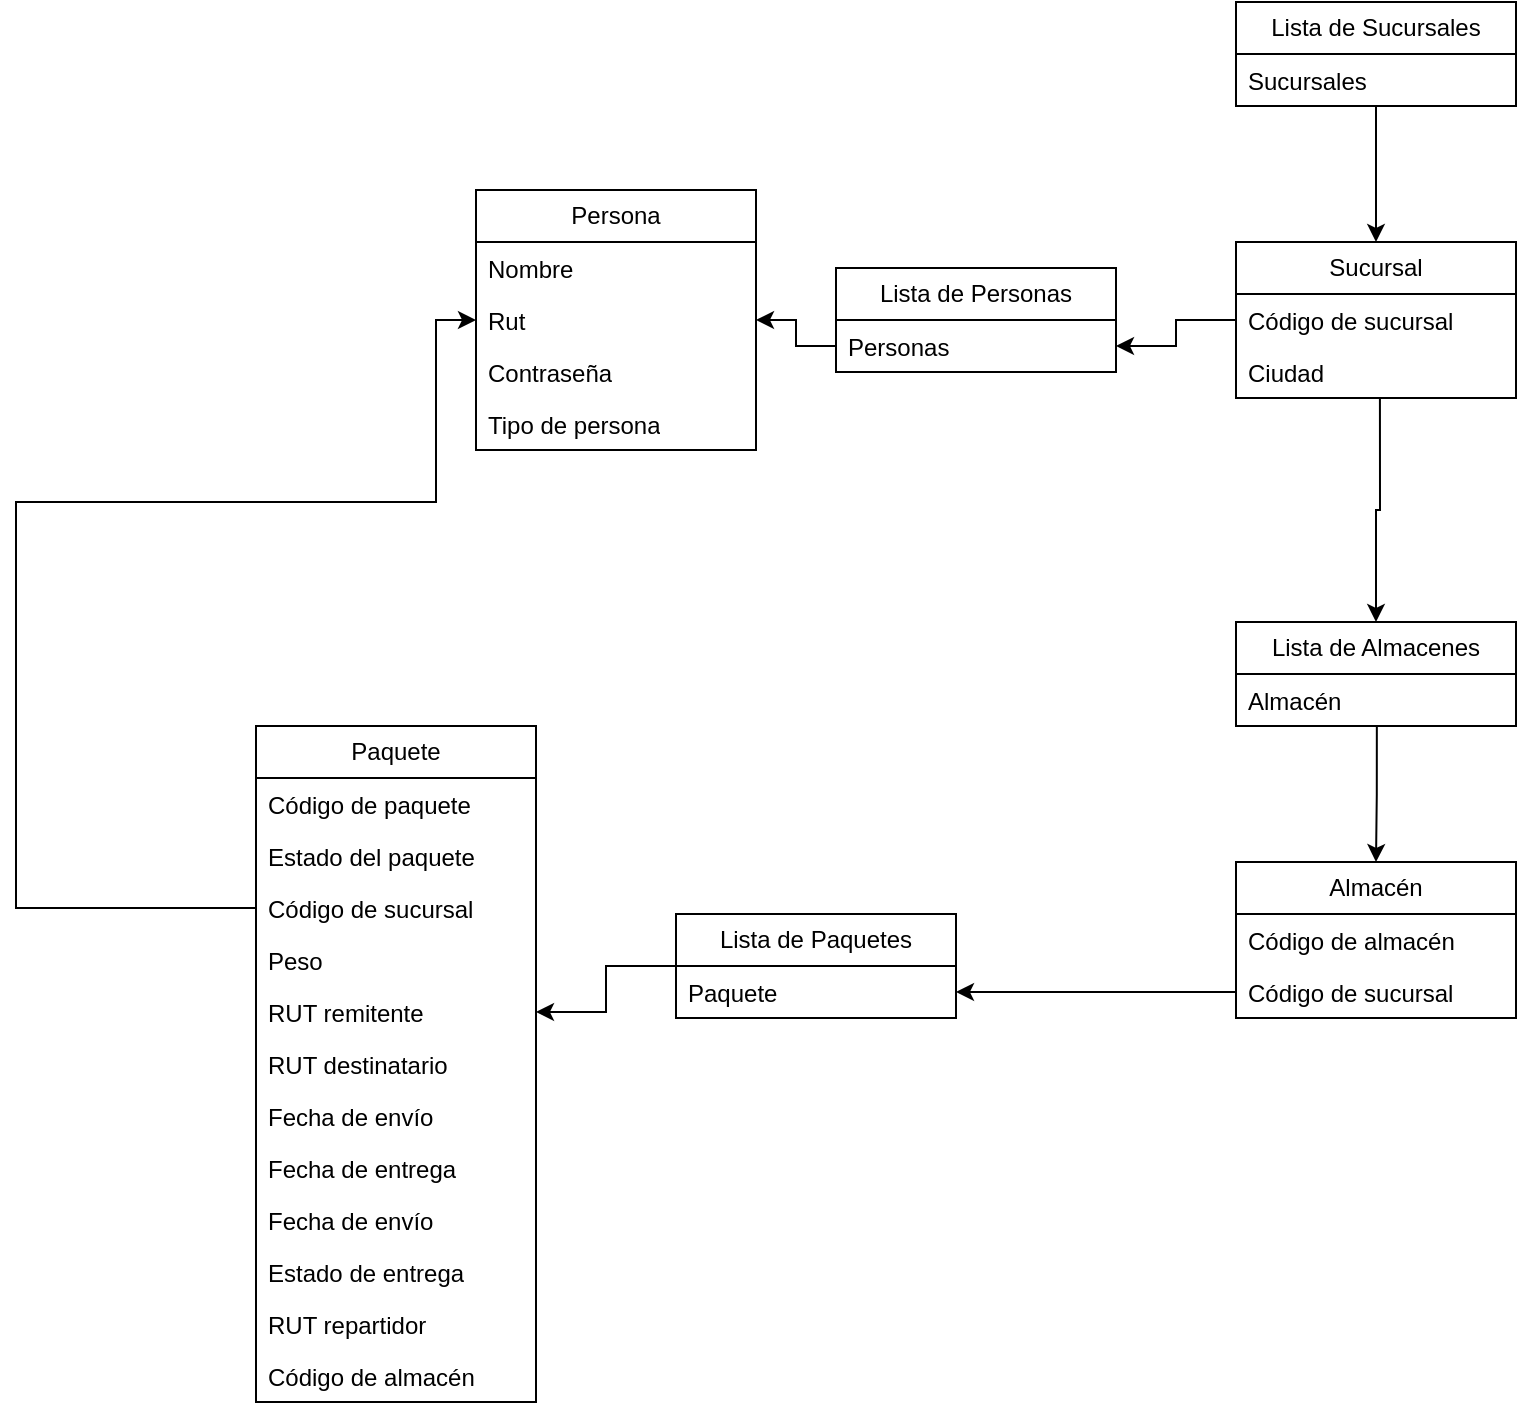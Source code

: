 <mxfile version="22.0.6" type="github">
  <diagram name="Página-1" id="2m3JVckP_AhrMP8Ot1p6">
    <mxGraphModel dx="1876" dy="606" grid="1" gridSize="10" guides="1" tooltips="1" connect="1" arrows="1" fold="1" page="1" pageScale="1" pageWidth="827" pageHeight="1169" math="0" shadow="0">
      <root>
        <mxCell id="0" />
        <mxCell id="1" parent="0" />
        <mxCell id="DTNW1W88bE_p0tlkdc-O-1" value="Sucursal" style="swimlane;fontStyle=0;childLayout=stackLayout;horizontal=1;startSize=26;fillColor=none;horizontalStack=0;resizeParent=1;resizeParentMax=0;resizeLast=0;collapsible=1;marginBottom=0;whiteSpace=wrap;html=1;" parent="1" vertex="1">
          <mxGeometry x="40" y="160" width="140" height="78" as="geometry" />
        </mxCell>
        <mxCell id="DTNW1W88bE_p0tlkdc-O-2" value="Código de sucursal" style="text;strokeColor=none;fillColor=none;align=left;verticalAlign=top;spacingLeft=4;spacingRight=4;overflow=hidden;rotatable=0;points=[[0,0.5],[1,0.5]];portConstraint=eastwest;whiteSpace=wrap;html=1;" parent="DTNW1W88bE_p0tlkdc-O-1" vertex="1">
          <mxGeometry y="26" width="140" height="26" as="geometry" />
        </mxCell>
        <mxCell id="DTNW1W88bE_p0tlkdc-O-3" value="Ciudad" style="text;strokeColor=none;fillColor=none;align=left;verticalAlign=top;spacingLeft=4;spacingRight=4;overflow=hidden;rotatable=0;points=[[0,0.5],[1,0.5]];portConstraint=eastwest;whiteSpace=wrap;html=1;" parent="DTNW1W88bE_p0tlkdc-O-1" vertex="1">
          <mxGeometry y="52" width="140" height="26" as="geometry" />
        </mxCell>
        <mxCell id="DTNW1W88bE_p0tlkdc-O-9" value="Persona" style="swimlane;fontStyle=0;childLayout=stackLayout;horizontal=1;startSize=26;fillColor=none;horizontalStack=0;resizeParent=1;resizeParentMax=0;resizeLast=0;collapsible=1;marginBottom=0;whiteSpace=wrap;html=1;" parent="1" vertex="1">
          <mxGeometry x="-340" y="134" width="140" height="130" as="geometry">
            <mxRectangle x="240" y="50" width="90" height="30" as="alternateBounds" />
          </mxGeometry>
        </mxCell>
        <mxCell id="DTNW1W88bE_p0tlkdc-O-10" value="Nombre" style="text;strokeColor=none;fillColor=none;align=left;verticalAlign=top;spacingLeft=4;spacingRight=4;overflow=hidden;rotatable=0;points=[[0,0.5],[1,0.5]];portConstraint=eastwest;whiteSpace=wrap;html=1;" parent="DTNW1W88bE_p0tlkdc-O-9" vertex="1">
          <mxGeometry y="26" width="140" height="26" as="geometry" />
        </mxCell>
        <mxCell id="DTNW1W88bE_p0tlkdc-O-11" value="Rut" style="text;strokeColor=none;fillColor=none;align=left;verticalAlign=top;spacingLeft=4;spacingRight=4;overflow=hidden;rotatable=0;points=[[0,0.5],[1,0.5]];portConstraint=eastwest;whiteSpace=wrap;html=1;" parent="DTNW1W88bE_p0tlkdc-O-9" vertex="1">
          <mxGeometry y="52" width="140" height="26" as="geometry" />
        </mxCell>
        <mxCell id="DTNW1W88bE_p0tlkdc-O-21" value="Contraseña" style="text;strokeColor=none;fillColor=none;align=left;verticalAlign=top;spacingLeft=4;spacingRight=4;overflow=hidden;rotatable=0;points=[[0,0.5],[1,0.5]];portConstraint=eastwest;whiteSpace=wrap;html=1;" parent="DTNW1W88bE_p0tlkdc-O-9" vertex="1">
          <mxGeometry y="78" width="140" height="26" as="geometry" />
        </mxCell>
        <mxCell id="DTNW1W88bE_p0tlkdc-O-12" value="Tipo de persona" style="text;strokeColor=none;fillColor=none;align=left;verticalAlign=top;spacingLeft=4;spacingRight=4;overflow=hidden;rotatable=0;points=[[0,0.5],[1,0.5]];portConstraint=eastwest;whiteSpace=wrap;html=1;" parent="DTNW1W88bE_p0tlkdc-O-9" vertex="1">
          <mxGeometry y="104" width="140" height="26" as="geometry" />
        </mxCell>
        <mxCell id="DTNW1W88bE_p0tlkdc-O-13" value="Almacén" style="swimlane;fontStyle=0;childLayout=stackLayout;horizontal=1;startSize=26;fillColor=none;horizontalStack=0;resizeParent=1;resizeParentMax=0;resizeLast=0;collapsible=1;marginBottom=0;whiteSpace=wrap;html=1;" parent="1" vertex="1">
          <mxGeometry x="40" y="470" width="140" height="78" as="geometry" />
        </mxCell>
        <mxCell id="DTNW1W88bE_p0tlkdc-O-14" value="Código de almacén" style="text;strokeColor=none;fillColor=none;align=left;verticalAlign=top;spacingLeft=4;spacingRight=4;overflow=hidden;rotatable=0;points=[[0,0.5],[1,0.5]];portConstraint=eastwest;whiteSpace=wrap;html=1;" parent="DTNW1W88bE_p0tlkdc-O-13" vertex="1">
          <mxGeometry y="26" width="140" height="26" as="geometry" />
        </mxCell>
        <mxCell id="DTNW1W88bE_p0tlkdc-O-15" value="Código de sucursal" style="text;strokeColor=none;fillColor=none;align=left;verticalAlign=top;spacingLeft=4;spacingRight=4;overflow=hidden;rotatable=0;points=[[0,0.5],[1,0.5]];portConstraint=eastwest;whiteSpace=wrap;html=1;" parent="DTNW1W88bE_p0tlkdc-O-13" vertex="1">
          <mxGeometry y="52" width="140" height="26" as="geometry" />
        </mxCell>
        <mxCell id="DTNW1W88bE_p0tlkdc-O-17" value="Paquete" style="swimlane;fontStyle=0;childLayout=stackLayout;horizontal=1;startSize=26;fillColor=none;horizontalStack=0;resizeParent=1;resizeParentMax=0;resizeLast=0;collapsible=1;marginBottom=0;whiteSpace=wrap;html=1;" parent="1" vertex="1">
          <mxGeometry x="-450" y="402" width="140" height="338" as="geometry" />
        </mxCell>
        <mxCell id="DTNW1W88bE_p0tlkdc-O-18" value="Código de paquete" style="text;strokeColor=none;fillColor=none;align=left;verticalAlign=top;spacingLeft=4;spacingRight=4;overflow=hidden;rotatable=0;points=[[0,0.5],[1,0.5]];portConstraint=eastwest;whiteSpace=wrap;html=1;" parent="DTNW1W88bE_p0tlkdc-O-17" vertex="1">
          <mxGeometry y="26" width="140" height="26" as="geometry" />
        </mxCell>
        <mxCell id="DTNW1W88bE_p0tlkdc-O-19" value="Estado del paquete" style="text;strokeColor=none;fillColor=none;align=left;verticalAlign=top;spacingLeft=4;spacingRight=4;overflow=hidden;rotatable=0;points=[[0,0.5],[1,0.5]];portConstraint=eastwest;whiteSpace=wrap;html=1;" parent="DTNW1W88bE_p0tlkdc-O-17" vertex="1">
          <mxGeometry y="52" width="140" height="26" as="geometry" />
        </mxCell>
        <mxCell id="DTNW1W88bE_p0tlkdc-O-24" value="Código de sucursal" style="text;strokeColor=none;fillColor=none;align=left;verticalAlign=top;spacingLeft=4;spacingRight=4;overflow=hidden;rotatable=0;points=[[0,0.5],[1,0.5]];portConstraint=eastwest;whiteSpace=wrap;html=1;" parent="DTNW1W88bE_p0tlkdc-O-17" vertex="1">
          <mxGeometry y="78" width="140" height="26" as="geometry" />
        </mxCell>
        <mxCell id="DTNW1W88bE_p0tlkdc-O-25" value="Peso" style="text;strokeColor=none;fillColor=none;align=left;verticalAlign=top;spacingLeft=4;spacingRight=4;overflow=hidden;rotatable=0;points=[[0,0.5],[1,0.5]];portConstraint=eastwest;whiteSpace=wrap;html=1;" parent="DTNW1W88bE_p0tlkdc-O-17" vertex="1">
          <mxGeometry y="104" width="140" height="26" as="geometry" />
        </mxCell>
        <mxCell id="DTNW1W88bE_p0tlkdc-O-26" value="RUT remitente" style="text;strokeColor=none;fillColor=none;align=left;verticalAlign=top;spacingLeft=4;spacingRight=4;overflow=hidden;rotatable=0;points=[[0,0.5],[1,0.5]];portConstraint=eastwest;whiteSpace=wrap;html=1;" parent="DTNW1W88bE_p0tlkdc-O-17" vertex="1">
          <mxGeometry y="130" width="140" height="26" as="geometry" />
        </mxCell>
        <mxCell id="DTNW1W88bE_p0tlkdc-O-27" value="RUT destinatario" style="text;strokeColor=none;fillColor=none;align=left;verticalAlign=top;spacingLeft=4;spacingRight=4;overflow=hidden;rotatable=0;points=[[0,0.5],[1,0.5]];portConstraint=eastwest;whiteSpace=wrap;html=1;" parent="DTNW1W88bE_p0tlkdc-O-17" vertex="1">
          <mxGeometry y="156" width="140" height="26" as="geometry" />
        </mxCell>
        <mxCell id="DTNW1W88bE_p0tlkdc-O-28" value="Fecha de envío" style="text;strokeColor=none;fillColor=none;align=left;verticalAlign=top;spacingLeft=4;spacingRight=4;overflow=hidden;rotatable=0;points=[[0,0.5],[1,0.5]];portConstraint=eastwest;whiteSpace=wrap;html=1;" parent="DTNW1W88bE_p0tlkdc-O-17" vertex="1">
          <mxGeometry y="182" width="140" height="26" as="geometry" />
        </mxCell>
        <mxCell id="DTNW1W88bE_p0tlkdc-O-29" value="Fecha de entrega" style="text;strokeColor=none;fillColor=none;align=left;verticalAlign=top;spacingLeft=4;spacingRight=4;overflow=hidden;rotatable=0;points=[[0,0.5],[1,0.5]];portConstraint=eastwest;whiteSpace=wrap;html=1;" parent="DTNW1W88bE_p0tlkdc-O-17" vertex="1">
          <mxGeometry y="208" width="140" height="26" as="geometry" />
        </mxCell>
        <mxCell id="DTNW1W88bE_p0tlkdc-O-30" value="Fecha de envío" style="text;strokeColor=none;fillColor=none;align=left;verticalAlign=top;spacingLeft=4;spacingRight=4;overflow=hidden;rotatable=0;points=[[0,0.5],[1,0.5]];portConstraint=eastwest;whiteSpace=wrap;html=1;" parent="DTNW1W88bE_p0tlkdc-O-17" vertex="1">
          <mxGeometry y="234" width="140" height="26" as="geometry" />
        </mxCell>
        <mxCell id="DTNW1W88bE_p0tlkdc-O-31" value="Estado de entrega" style="text;strokeColor=none;fillColor=none;align=left;verticalAlign=top;spacingLeft=4;spacingRight=4;overflow=hidden;rotatable=0;points=[[0,0.5],[1,0.5]];portConstraint=eastwest;whiteSpace=wrap;html=1;" parent="DTNW1W88bE_p0tlkdc-O-17" vertex="1">
          <mxGeometry y="260" width="140" height="26" as="geometry" />
        </mxCell>
        <mxCell id="DTNW1W88bE_p0tlkdc-O-32" value="RUT repartidor" style="text;strokeColor=none;fillColor=none;align=left;verticalAlign=top;spacingLeft=4;spacingRight=4;overflow=hidden;rotatable=0;points=[[0,0.5],[1,0.5]];portConstraint=eastwest;whiteSpace=wrap;html=1;" parent="DTNW1W88bE_p0tlkdc-O-17" vertex="1">
          <mxGeometry y="286" width="140" height="26" as="geometry" />
        </mxCell>
        <mxCell id="DTNW1W88bE_p0tlkdc-O-33" value="Código de almacén" style="text;strokeColor=none;fillColor=none;align=left;verticalAlign=top;spacingLeft=4;spacingRight=4;overflow=hidden;rotatable=0;points=[[0,0.5],[1,0.5]];portConstraint=eastwest;whiteSpace=wrap;html=1;" parent="DTNW1W88bE_p0tlkdc-O-17" vertex="1">
          <mxGeometry y="312" width="140" height="26" as="geometry" />
        </mxCell>
        <mxCell id="a78jUBzyjLLnvKJANGfd-1" style="edgeStyle=orthogonalEdgeStyle;rounded=0;orthogonalLoop=1;jettySize=auto;html=1;entryX=0.5;entryY=0;entryDx=0;entryDy=0;" edge="1" parent="1" source="DTNW1W88bE_p0tlkdc-O-38" target="DTNW1W88bE_p0tlkdc-O-1">
          <mxGeometry relative="1" as="geometry" />
        </mxCell>
        <mxCell id="DTNW1W88bE_p0tlkdc-O-38" value="Lista de Sucursales" style="swimlane;fontStyle=0;childLayout=stackLayout;horizontal=1;startSize=26;fillColor=none;horizontalStack=0;resizeParent=1;resizeParentMax=0;resizeLast=0;collapsible=1;marginBottom=0;whiteSpace=wrap;html=1;" parent="1" vertex="1">
          <mxGeometry x="40" y="40" width="140" height="52" as="geometry" />
        </mxCell>
        <mxCell id="DTNW1W88bE_p0tlkdc-O-39" value="Sucursales" style="text;strokeColor=none;fillColor=none;align=left;verticalAlign=top;spacingLeft=4;spacingRight=4;overflow=hidden;rotatable=0;points=[[0,0.5],[1,0.5]];portConstraint=eastwest;whiteSpace=wrap;html=1;" parent="DTNW1W88bE_p0tlkdc-O-38" vertex="1">
          <mxGeometry y="26" width="140" height="26" as="geometry" />
        </mxCell>
        <mxCell id="DTNW1W88bE_p0tlkdc-O-42" value="Lista de Personas" style="swimlane;fontStyle=0;childLayout=stackLayout;horizontal=1;startSize=26;fillColor=none;horizontalStack=0;resizeParent=1;resizeParentMax=0;resizeLast=0;collapsible=1;marginBottom=0;whiteSpace=wrap;html=1;" parent="1" vertex="1">
          <mxGeometry x="-160" y="173" width="140" height="52" as="geometry" />
        </mxCell>
        <mxCell id="DTNW1W88bE_p0tlkdc-O-43" value="Personas" style="text;strokeColor=none;fillColor=none;align=left;verticalAlign=top;spacingLeft=4;spacingRight=4;overflow=hidden;rotatable=0;points=[[0,0.5],[1,0.5]];portConstraint=eastwest;whiteSpace=wrap;html=1;" parent="DTNW1W88bE_p0tlkdc-O-42" vertex="1">
          <mxGeometry y="26" width="140" height="26" as="geometry" />
        </mxCell>
        <mxCell id="DTNW1W88bE_p0tlkdc-O-44" value="Lista de Almacenes" style="swimlane;fontStyle=0;childLayout=stackLayout;horizontal=1;startSize=26;fillColor=none;horizontalStack=0;resizeParent=1;resizeParentMax=0;resizeLast=0;collapsible=1;marginBottom=0;whiteSpace=wrap;html=1;" parent="1" vertex="1">
          <mxGeometry x="40" y="350" width="140" height="52" as="geometry" />
        </mxCell>
        <mxCell id="DTNW1W88bE_p0tlkdc-O-45" value="Almacén" style="text;strokeColor=none;fillColor=none;align=left;verticalAlign=top;spacingLeft=4;spacingRight=4;overflow=hidden;rotatable=0;points=[[0,0.5],[1,0.5]];portConstraint=eastwest;whiteSpace=wrap;html=1;" parent="DTNW1W88bE_p0tlkdc-O-44" vertex="1">
          <mxGeometry y="26" width="140" height="26" as="geometry" />
        </mxCell>
        <mxCell id="a78jUBzyjLLnvKJANGfd-6" style="edgeStyle=orthogonalEdgeStyle;rounded=0;orthogonalLoop=1;jettySize=auto;html=1;entryX=1;entryY=0.5;entryDx=0;entryDy=0;" edge="1" parent="1" source="DTNW1W88bE_p0tlkdc-O-46" target="DTNW1W88bE_p0tlkdc-O-26">
          <mxGeometry relative="1" as="geometry" />
        </mxCell>
        <mxCell id="DTNW1W88bE_p0tlkdc-O-46" value="Lista de Paquetes" style="swimlane;fontStyle=0;childLayout=stackLayout;horizontal=1;startSize=26;fillColor=none;horizontalStack=0;resizeParent=1;resizeParentMax=0;resizeLast=0;collapsible=1;marginBottom=0;whiteSpace=wrap;html=1;" parent="1" vertex="1">
          <mxGeometry x="-240" y="496" width="140" height="52" as="geometry" />
        </mxCell>
        <mxCell id="DTNW1W88bE_p0tlkdc-O-47" value="Paquete" style="text;strokeColor=none;fillColor=none;align=left;verticalAlign=top;spacingLeft=4;spacingRight=4;overflow=hidden;rotatable=0;points=[[0,0.5],[1,0.5]];portConstraint=eastwest;whiteSpace=wrap;html=1;" parent="DTNW1W88bE_p0tlkdc-O-46" vertex="1">
          <mxGeometry y="26" width="140" height="26" as="geometry" />
        </mxCell>
        <mxCell id="a78jUBzyjLLnvKJANGfd-2" style="edgeStyle=orthogonalEdgeStyle;rounded=0;orthogonalLoop=1;jettySize=auto;html=1;entryX=0.5;entryY=0;entryDx=0;entryDy=0;exitX=0.514;exitY=1;exitDx=0;exitDy=0;exitPerimeter=0;" edge="1" parent="1" source="DTNW1W88bE_p0tlkdc-O-3" target="DTNW1W88bE_p0tlkdc-O-44">
          <mxGeometry relative="1" as="geometry" />
        </mxCell>
        <mxCell id="a78jUBzyjLLnvKJANGfd-3" style="edgeStyle=orthogonalEdgeStyle;rounded=0;orthogonalLoop=1;jettySize=auto;html=1;entryX=0.5;entryY=0;entryDx=0;entryDy=0;exitX=0.503;exitY=1.013;exitDx=0;exitDy=0;exitPerimeter=0;" edge="1" parent="1" source="DTNW1W88bE_p0tlkdc-O-45" target="DTNW1W88bE_p0tlkdc-O-13">
          <mxGeometry relative="1" as="geometry" />
        </mxCell>
        <mxCell id="a78jUBzyjLLnvKJANGfd-5" style="edgeStyle=orthogonalEdgeStyle;rounded=0;orthogonalLoop=1;jettySize=auto;html=1;entryX=1;entryY=0.5;entryDx=0;entryDy=0;" edge="1" parent="1" source="DTNW1W88bE_p0tlkdc-O-15" target="DTNW1W88bE_p0tlkdc-O-47">
          <mxGeometry relative="1" as="geometry" />
        </mxCell>
        <mxCell id="a78jUBzyjLLnvKJANGfd-7" style="edgeStyle=orthogonalEdgeStyle;rounded=0;orthogonalLoop=1;jettySize=auto;html=1;entryX=1;entryY=0.5;entryDx=0;entryDy=0;" edge="1" parent="1" source="DTNW1W88bE_p0tlkdc-O-2" target="DTNW1W88bE_p0tlkdc-O-43">
          <mxGeometry relative="1" as="geometry" />
        </mxCell>
        <mxCell id="a78jUBzyjLLnvKJANGfd-8" style="edgeStyle=orthogonalEdgeStyle;rounded=0;orthogonalLoop=1;jettySize=auto;html=1;entryX=1;entryY=0.5;entryDx=0;entryDy=0;" edge="1" parent="1" source="DTNW1W88bE_p0tlkdc-O-43" target="DTNW1W88bE_p0tlkdc-O-11">
          <mxGeometry relative="1" as="geometry" />
        </mxCell>
        <mxCell id="a78jUBzyjLLnvKJANGfd-9" style="edgeStyle=orthogonalEdgeStyle;rounded=0;orthogonalLoop=1;jettySize=auto;html=1;entryX=0;entryY=0.5;entryDx=0;entryDy=0;" edge="1" parent="1" source="DTNW1W88bE_p0tlkdc-O-24" target="DTNW1W88bE_p0tlkdc-O-11">
          <mxGeometry relative="1" as="geometry">
            <Array as="points">
              <mxPoint x="-570" y="493" />
              <mxPoint x="-570" y="290" />
              <mxPoint x="-360" y="290" />
              <mxPoint x="-360" y="199" />
            </Array>
          </mxGeometry>
        </mxCell>
      </root>
    </mxGraphModel>
  </diagram>
</mxfile>

